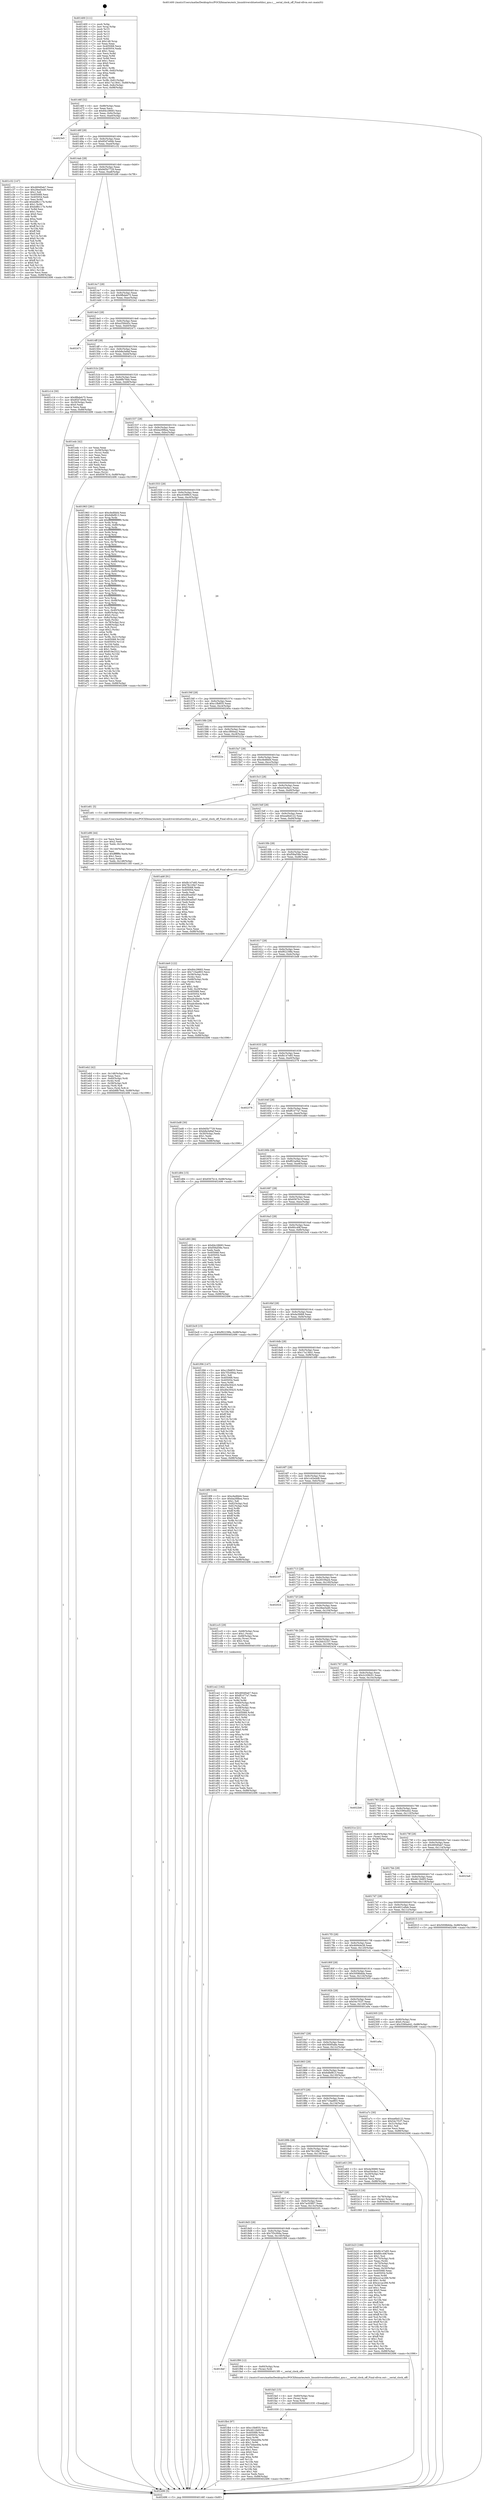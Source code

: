 digraph "0x401400" {
  label = "0x401400 (/mnt/c/Users/mathe/Desktop/tcc/POCII/binaries/extr_linuxdriversbluetoothhci_qca.c___serial_clock_off_Final-ollvm.out::main(0))"
  labelloc = "t"
  node[shape=record]

  Entry [label="",width=0.3,height=0.3,shape=circle,fillcolor=black,style=filled]
  "0x40146f" [label="{
     0x40146f [32]\l
     | [instrs]\l
     &nbsp;&nbsp;0x40146f \<+6\>: mov -0x88(%rbp),%eax\l
     &nbsp;&nbsp;0x401475 \<+2\>: mov %eax,%ecx\l
     &nbsp;&nbsp;0x401477 \<+6\>: sub $0x84c28683,%ecx\l
     &nbsp;&nbsp;0x40147d \<+6\>: mov %eax,-0x9c(%rbp)\l
     &nbsp;&nbsp;0x401483 \<+6\>: mov %ecx,-0xa0(%rbp)\l
     &nbsp;&nbsp;0x401489 \<+6\>: je 00000000004023e5 \<main+0xfe5\>\l
  }"]
  "0x4023e5" [label="{
     0x4023e5\l
  }", style=dashed]
  "0x40148f" [label="{
     0x40148f [28]\l
     | [instrs]\l
     &nbsp;&nbsp;0x40148f \<+5\>: jmp 0000000000401494 \<main+0x94\>\l
     &nbsp;&nbsp;0x401494 \<+6\>: mov -0x9c(%rbp),%eax\l
     &nbsp;&nbsp;0x40149a \<+5\>: sub $0x85d7e94b,%eax\l
     &nbsp;&nbsp;0x40149f \<+6\>: mov %eax,-0xa4(%rbp)\l
     &nbsp;&nbsp;0x4014a5 \<+6\>: je 0000000000401c32 \<main+0x832\>\l
  }"]
  Exit [label="",width=0.3,height=0.3,shape=circle,fillcolor=black,style=filled,peripheries=2]
  "0x401c32" [label="{
     0x401c32 [147]\l
     | [instrs]\l
     &nbsp;&nbsp;0x401c32 \<+5\>: mov $0x460d0ab7,%eax\l
     &nbsp;&nbsp;0x401c37 \<+5\>: mov $0x28ee5ed0,%ecx\l
     &nbsp;&nbsp;0x401c3c \<+2\>: mov $0x1,%dl\l
     &nbsp;&nbsp;0x401c3e \<+7\>: mov 0x405068,%esi\l
     &nbsp;&nbsp;0x401c45 \<+7\>: mov 0x405054,%edi\l
     &nbsp;&nbsp;0x401c4c \<+3\>: mov %esi,%r8d\l
     &nbsp;&nbsp;0x401c4f \<+7\>: add $0xbdfb117b,%r8d\l
     &nbsp;&nbsp;0x401c56 \<+4\>: sub $0x1,%r8d\l
     &nbsp;&nbsp;0x401c5a \<+7\>: sub $0xbdfb117b,%r8d\l
     &nbsp;&nbsp;0x401c61 \<+4\>: imul %r8d,%esi\l
     &nbsp;&nbsp;0x401c65 \<+3\>: and $0x1,%esi\l
     &nbsp;&nbsp;0x401c68 \<+3\>: cmp $0x0,%esi\l
     &nbsp;&nbsp;0x401c6b \<+4\>: sete %r9b\l
     &nbsp;&nbsp;0x401c6f \<+3\>: cmp $0xa,%edi\l
     &nbsp;&nbsp;0x401c72 \<+4\>: setl %r10b\l
     &nbsp;&nbsp;0x401c76 \<+3\>: mov %r9b,%r11b\l
     &nbsp;&nbsp;0x401c79 \<+4\>: xor $0xff,%r11b\l
     &nbsp;&nbsp;0x401c7d \<+3\>: mov %r10b,%bl\l
     &nbsp;&nbsp;0x401c80 \<+3\>: xor $0xff,%bl\l
     &nbsp;&nbsp;0x401c83 \<+3\>: xor $0x0,%dl\l
     &nbsp;&nbsp;0x401c86 \<+3\>: mov %r11b,%r14b\l
     &nbsp;&nbsp;0x401c89 \<+4\>: and $0x0,%r14b\l
     &nbsp;&nbsp;0x401c8d \<+3\>: and %dl,%r9b\l
     &nbsp;&nbsp;0x401c90 \<+3\>: mov %bl,%r15b\l
     &nbsp;&nbsp;0x401c93 \<+4\>: and $0x0,%r15b\l
     &nbsp;&nbsp;0x401c97 \<+3\>: and %dl,%r10b\l
     &nbsp;&nbsp;0x401c9a \<+3\>: or %r9b,%r14b\l
     &nbsp;&nbsp;0x401c9d \<+3\>: or %r10b,%r15b\l
     &nbsp;&nbsp;0x401ca0 \<+3\>: xor %r15b,%r14b\l
     &nbsp;&nbsp;0x401ca3 \<+3\>: or %bl,%r11b\l
     &nbsp;&nbsp;0x401ca6 \<+4\>: xor $0xff,%r11b\l
     &nbsp;&nbsp;0x401caa \<+3\>: or $0x0,%dl\l
     &nbsp;&nbsp;0x401cad \<+3\>: and %dl,%r11b\l
     &nbsp;&nbsp;0x401cb0 \<+3\>: or %r11b,%r14b\l
     &nbsp;&nbsp;0x401cb3 \<+4\>: test $0x1,%r14b\l
     &nbsp;&nbsp;0x401cb7 \<+3\>: cmovne %ecx,%eax\l
     &nbsp;&nbsp;0x401cba \<+6\>: mov %eax,-0x88(%rbp)\l
     &nbsp;&nbsp;0x401cc0 \<+5\>: jmp 0000000000402496 \<main+0x1096\>\l
  }"]
  "0x4014ab" [label="{
     0x4014ab [28]\l
     | [instrs]\l
     &nbsp;&nbsp;0x4014ab \<+5\>: jmp 00000000004014b0 \<main+0xb0\>\l
     &nbsp;&nbsp;0x4014b0 \<+6\>: mov -0x9c(%rbp),%eax\l
     &nbsp;&nbsp;0x4014b6 \<+5\>: sub $0x9d5b7729,%eax\l
     &nbsp;&nbsp;0x4014bb \<+6\>: mov %eax,-0xa8(%rbp)\l
     &nbsp;&nbsp;0x4014c1 \<+6\>: je 0000000000401bf6 \<main+0x7f6\>\l
  }"]
  "0x401fb4" [label="{
     0x401fb4 [97]\l
     | [instrs]\l
     &nbsp;&nbsp;0x401fb4 \<+5\>: mov $0xc1fb8f35,%ecx\l
     &nbsp;&nbsp;0x401fb9 \<+5\>: mov $0x4612b6f3,%edx\l
     &nbsp;&nbsp;0x401fbe \<+7\>: mov 0x405068,%esi\l
     &nbsp;&nbsp;0x401fc5 \<+8\>: mov 0x405054,%r8d\l
     &nbsp;&nbsp;0x401fcd \<+3\>: mov %esi,%r9d\l
     &nbsp;&nbsp;0x401fd0 \<+7\>: add $0x7d4ee49a,%r9d\l
     &nbsp;&nbsp;0x401fd7 \<+4\>: sub $0x1,%r9d\l
     &nbsp;&nbsp;0x401fdb \<+7\>: sub $0x7d4ee49a,%r9d\l
     &nbsp;&nbsp;0x401fe2 \<+4\>: imul %r9d,%esi\l
     &nbsp;&nbsp;0x401fe6 \<+3\>: and $0x1,%esi\l
     &nbsp;&nbsp;0x401fe9 \<+3\>: cmp $0x0,%esi\l
     &nbsp;&nbsp;0x401fec \<+4\>: sete %r10b\l
     &nbsp;&nbsp;0x401ff0 \<+4\>: cmp $0xa,%r8d\l
     &nbsp;&nbsp;0x401ff4 \<+4\>: setl %r11b\l
     &nbsp;&nbsp;0x401ff8 \<+3\>: mov %r10b,%bl\l
     &nbsp;&nbsp;0x401ffb \<+3\>: and %r11b,%bl\l
     &nbsp;&nbsp;0x401ffe \<+3\>: xor %r11b,%r10b\l
     &nbsp;&nbsp;0x402001 \<+3\>: or %r10b,%bl\l
     &nbsp;&nbsp;0x402004 \<+3\>: test $0x1,%bl\l
     &nbsp;&nbsp;0x402007 \<+3\>: cmovne %edx,%ecx\l
     &nbsp;&nbsp;0x40200a \<+6\>: mov %ecx,-0x88(%rbp)\l
     &nbsp;&nbsp;0x402010 \<+5\>: jmp 0000000000402496 \<main+0x1096\>\l
  }"]
  "0x401bf6" [label="{
     0x401bf6\l
  }", style=dashed]
  "0x4014c7" [label="{
     0x4014c7 [28]\l
     | [instrs]\l
     &nbsp;&nbsp;0x4014c7 \<+5\>: jmp 00000000004014cc \<main+0xcc\>\l
     &nbsp;&nbsp;0x4014cc \<+6\>: mov -0x9c(%rbp),%eax\l
     &nbsp;&nbsp;0x4014d2 \<+5\>: sub $0x9fbdeb75,%eax\l
     &nbsp;&nbsp;0x4014d7 \<+6\>: mov %eax,-0xac(%rbp)\l
     &nbsp;&nbsp;0x4014dd \<+6\>: je 00000000004022e2 \<main+0xee2\>\l
  }"]
  "0x401fa5" [label="{
     0x401fa5 [15]\l
     | [instrs]\l
     &nbsp;&nbsp;0x401fa5 \<+4\>: mov -0x60(%rbp),%rax\l
     &nbsp;&nbsp;0x401fa9 \<+3\>: mov (%rax),%rax\l
     &nbsp;&nbsp;0x401fac \<+3\>: mov %rax,%rdi\l
     &nbsp;&nbsp;0x401faf \<+5\>: call 0000000000401030 \<free@plt\>\l
     | [calls]\l
     &nbsp;&nbsp;0x401030 \{1\} (unknown)\l
  }"]
  "0x4022e2" [label="{
     0x4022e2\l
  }", style=dashed]
  "0x4014e3" [label="{
     0x4014e3 [28]\l
     | [instrs]\l
     &nbsp;&nbsp;0x4014e3 \<+5\>: jmp 00000000004014e8 \<main+0xe8\>\l
     &nbsp;&nbsp;0x4014e8 \<+6\>: mov -0x9c(%rbp),%eax\l
     &nbsp;&nbsp;0x4014ee \<+5\>: sub $0xa358445c,%eax\l
     &nbsp;&nbsp;0x4014f3 \<+6\>: mov %eax,-0xb0(%rbp)\l
     &nbsp;&nbsp;0x4014f9 \<+6\>: je 0000000000402471 \<main+0x1071\>\l
  }"]
  "0x4018ef" [label="{
     0x4018ef\l
  }", style=dashed]
  "0x402471" [label="{
     0x402471\l
  }", style=dashed]
  "0x4014ff" [label="{
     0x4014ff [28]\l
     | [instrs]\l
     &nbsp;&nbsp;0x4014ff \<+5\>: jmp 0000000000401504 \<main+0x104\>\l
     &nbsp;&nbsp;0x401504 \<+6\>: mov -0x9c(%rbp),%eax\l
     &nbsp;&nbsp;0x40150a \<+5\>: sub $0xb8a3e8af,%eax\l
     &nbsp;&nbsp;0x40150f \<+6\>: mov %eax,-0xb4(%rbp)\l
     &nbsp;&nbsp;0x401515 \<+6\>: je 0000000000401c14 \<main+0x814\>\l
  }"]
  "0x401f99" [label="{
     0x401f99 [12]\l
     | [instrs]\l
     &nbsp;&nbsp;0x401f99 \<+4\>: mov -0x60(%rbp),%rax\l
     &nbsp;&nbsp;0x401f9d \<+3\>: mov (%rax),%rdi\l
     &nbsp;&nbsp;0x401fa0 \<+5\>: call 00000000004013f0 \<__serial_clock_off\>\l
     | [calls]\l
     &nbsp;&nbsp;0x4013f0 \{1\} (/mnt/c/Users/mathe/Desktop/tcc/POCII/binaries/extr_linuxdriversbluetoothhci_qca.c___serial_clock_off_Final-ollvm.out::__serial_clock_off)\l
  }"]
  "0x401c14" [label="{
     0x401c14 [30]\l
     | [instrs]\l
     &nbsp;&nbsp;0x401c14 \<+5\>: mov $0x9fbdeb75,%eax\l
     &nbsp;&nbsp;0x401c19 \<+5\>: mov $0x85d7e94b,%ecx\l
     &nbsp;&nbsp;0x401c1e \<+3\>: mov -0x30(%rbp),%edx\l
     &nbsp;&nbsp;0x401c21 \<+3\>: cmp $0x0,%edx\l
     &nbsp;&nbsp;0x401c24 \<+3\>: cmove %ecx,%eax\l
     &nbsp;&nbsp;0x401c27 \<+6\>: mov %eax,-0x88(%rbp)\l
     &nbsp;&nbsp;0x401c2d \<+5\>: jmp 0000000000402496 \<main+0x1096\>\l
  }"]
  "0x40151b" [label="{
     0x40151b [28]\l
     | [instrs]\l
     &nbsp;&nbsp;0x40151b \<+5\>: jmp 0000000000401520 \<main+0x120\>\l
     &nbsp;&nbsp;0x401520 \<+6\>: mov -0x9c(%rbp),%eax\l
     &nbsp;&nbsp;0x401526 \<+5\>: sub $0xb8fb76eb,%eax\l
     &nbsp;&nbsp;0x40152b \<+6\>: mov %eax,-0xb8(%rbp)\l
     &nbsp;&nbsp;0x401531 \<+6\>: je 0000000000401edc \<main+0xadc\>\l
  }"]
  "0x4018d3" [label="{
     0x4018d3 [28]\l
     | [instrs]\l
     &nbsp;&nbsp;0x4018d3 \<+5\>: jmp 00000000004018d8 \<main+0x4d8\>\l
     &nbsp;&nbsp;0x4018d8 \<+6\>: mov -0x9c(%rbp),%eax\l
     &nbsp;&nbsp;0x4018de \<+5\>: sub $0x7f3c094a,%eax\l
     &nbsp;&nbsp;0x4018e3 \<+6\>: mov %eax,-0x140(%rbp)\l
     &nbsp;&nbsp;0x4018e9 \<+6\>: je 0000000000401f99 \<main+0xb99\>\l
  }"]
  "0x401edc" [label="{
     0x401edc [42]\l
     | [instrs]\l
     &nbsp;&nbsp;0x401edc \<+2\>: xor %eax,%eax\l
     &nbsp;&nbsp;0x401ede \<+4\>: mov -0x58(%rbp),%rcx\l
     &nbsp;&nbsp;0x401ee2 \<+2\>: mov (%rcx),%edx\l
     &nbsp;&nbsp;0x401ee4 \<+2\>: mov %eax,%esi\l
     &nbsp;&nbsp;0x401ee6 \<+2\>: sub %edx,%esi\l
     &nbsp;&nbsp;0x401ee8 \<+2\>: mov %eax,%edx\l
     &nbsp;&nbsp;0x401eea \<+3\>: sub $0x1,%edx\l
     &nbsp;&nbsp;0x401eed \<+2\>: add %edx,%esi\l
     &nbsp;&nbsp;0x401eef \<+2\>: sub %esi,%eax\l
     &nbsp;&nbsp;0x401ef1 \<+4\>: mov -0x58(%rbp),%rcx\l
     &nbsp;&nbsp;0x401ef5 \<+2\>: mov %eax,(%rcx)\l
     &nbsp;&nbsp;0x401ef7 \<+10\>: movl $0x6567b14,-0x88(%rbp)\l
     &nbsp;&nbsp;0x401f01 \<+5\>: jmp 0000000000402496 \<main+0x1096\>\l
  }"]
  "0x401537" [label="{
     0x401537 [28]\l
     | [instrs]\l
     &nbsp;&nbsp;0x401537 \<+5\>: jmp 000000000040153c \<main+0x13c\>\l
     &nbsp;&nbsp;0x40153c \<+6\>: mov -0x9c(%rbp),%eax\l
     &nbsp;&nbsp;0x401542 \<+5\>: sub $0xba26fbea,%eax\l
     &nbsp;&nbsp;0x401547 \<+6\>: mov %eax,-0xbc(%rbp)\l
     &nbsp;&nbsp;0x40154d \<+6\>: je 0000000000401963 \<main+0x563\>\l
  }"]
  "0x4022f1" [label="{
     0x4022f1\l
  }", style=dashed]
  "0x401963" [label="{
     0x401963 [281]\l
     | [instrs]\l
     &nbsp;&nbsp;0x401963 \<+5\>: mov $0xcfedfdd4,%eax\l
     &nbsp;&nbsp;0x401968 \<+5\>: mov $0x6dfef813,%ecx\l
     &nbsp;&nbsp;0x40196d \<+3\>: mov %rsp,%rdx\l
     &nbsp;&nbsp;0x401970 \<+4\>: add $0xfffffffffffffff0,%rdx\l
     &nbsp;&nbsp;0x401974 \<+3\>: mov %rdx,%rsp\l
     &nbsp;&nbsp;0x401977 \<+4\>: mov %rdx,-0x80(%rbp)\l
     &nbsp;&nbsp;0x40197b \<+3\>: mov %rsp,%rdx\l
     &nbsp;&nbsp;0x40197e \<+4\>: add $0xfffffffffffffff0,%rdx\l
     &nbsp;&nbsp;0x401982 \<+3\>: mov %rdx,%rsp\l
     &nbsp;&nbsp;0x401985 \<+3\>: mov %rsp,%rsi\l
     &nbsp;&nbsp;0x401988 \<+4\>: add $0xfffffffffffffff0,%rsi\l
     &nbsp;&nbsp;0x40198c \<+3\>: mov %rsi,%rsp\l
     &nbsp;&nbsp;0x40198f \<+4\>: mov %rsi,-0x78(%rbp)\l
     &nbsp;&nbsp;0x401993 \<+3\>: mov %rsp,%rsi\l
     &nbsp;&nbsp;0x401996 \<+4\>: add $0xfffffffffffffff0,%rsi\l
     &nbsp;&nbsp;0x40199a \<+3\>: mov %rsi,%rsp\l
     &nbsp;&nbsp;0x40199d \<+4\>: mov %rsi,-0x70(%rbp)\l
     &nbsp;&nbsp;0x4019a1 \<+3\>: mov %rsp,%rsi\l
     &nbsp;&nbsp;0x4019a4 \<+4\>: add $0xfffffffffffffff0,%rsi\l
     &nbsp;&nbsp;0x4019a8 \<+3\>: mov %rsi,%rsp\l
     &nbsp;&nbsp;0x4019ab \<+4\>: mov %rsi,-0x68(%rbp)\l
     &nbsp;&nbsp;0x4019af \<+3\>: mov %rsp,%rsi\l
     &nbsp;&nbsp;0x4019b2 \<+4\>: add $0xfffffffffffffff0,%rsi\l
     &nbsp;&nbsp;0x4019b6 \<+3\>: mov %rsi,%rsp\l
     &nbsp;&nbsp;0x4019b9 \<+4\>: mov %rsi,-0x60(%rbp)\l
     &nbsp;&nbsp;0x4019bd \<+3\>: mov %rsp,%rsi\l
     &nbsp;&nbsp;0x4019c0 \<+4\>: add $0xfffffffffffffff0,%rsi\l
     &nbsp;&nbsp;0x4019c4 \<+3\>: mov %rsi,%rsp\l
     &nbsp;&nbsp;0x4019c7 \<+4\>: mov %rsi,-0x58(%rbp)\l
     &nbsp;&nbsp;0x4019cb \<+3\>: mov %rsp,%rsi\l
     &nbsp;&nbsp;0x4019ce \<+4\>: add $0xfffffffffffffff0,%rsi\l
     &nbsp;&nbsp;0x4019d2 \<+3\>: mov %rsi,%rsp\l
     &nbsp;&nbsp;0x4019d5 \<+4\>: mov %rsi,-0x50(%rbp)\l
     &nbsp;&nbsp;0x4019d9 \<+3\>: mov %rsp,%rsi\l
     &nbsp;&nbsp;0x4019dc \<+4\>: add $0xfffffffffffffff0,%rsi\l
     &nbsp;&nbsp;0x4019e0 \<+3\>: mov %rsi,%rsp\l
     &nbsp;&nbsp;0x4019e3 \<+4\>: mov %rsi,-0x48(%rbp)\l
     &nbsp;&nbsp;0x4019e7 \<+3\>: mov %rsp,%rsi\l
     &nbsp;&nbsp;0x4019ea \<+4\>: add $0xfffffffffffffff0,%rsi\l
     &nbsp;&nbsp;0x4019ee \<+3\>: mov %rsi,%rsp\l
     &nbsp;&nbsp;0x4019f1 \<+4\>: mov %rsi,-0x40(%rbp)\l
     &nbsp;&nbsp;0x4019f5 \<+4\>: mov -0x80(%rbp),%rsi\l
     &nbsp;&nbsp;0x4019f9 \<+6\>: movl $0x0,(%rsi)\l
     &nbsp;&nbsp;0x4019ff \<+6\>: mov -0x8c(%rbp),%edi\l
     &nbsp;&nbsp;0x401a05 \<+2\>: mov %edi,(%rdx)\l
     &nbsp;&nbsp;0x401a07 \<+4\>: mov -0x78(%rbp),%rsi\l
     &nbsp;&nbsp;0x401a0b \<+7\>: mov -0x98(%rbp),%r8\l
     &nbsp;&nbsp;0x401a12 \<+3\>: mov %r8,(%rsi)\l
     &nbsp;&nbsp;0x401a15 \<+3\>: cmpl $0x2,(%rdx)\l
     &nbsp;&nbsp;0x401a18 \<+4\>: setne %r9b\l
     &nbsp;&nbsp;0x401a1c \<+4\>: and $0x1,%r9b\l
     &nbsp;&nbsp;0x401a20 \<+4\>: mov %r9b,-0x31(%rbp)\l
     &nbsp;&nbsp;0x401a24 \<+8\>: mov 0x405068,%r10d\l
     &nbsp;&nbsp;0x401a2c \<+8\>: mov 0x405054,%r11d\l
     &nbsp;&nbsp;0x401a34 \<+3\>: mov %r10d,%ebx\l
     &nbsp;&nbsp;0x401a37 \<+6\>: sub $0x819e2522,%ebx\l
     &nbsp;&nbsp;0x401a3d \<+3\>: sub $0x1,%ebx\l
     &nbsp;&nbsp;0x401a40 \<+6\>: add $0x819e2522,%ebx\l
     &nbsp;&nbsp;0x401a46 \<+4\>: imul %ebx,%r10d\l
     &nbsp;&nbsp;0x401a4a \<+4\>: and $0x1,%r10d\l
     &nbsp;&nbsp;0x401a4e \<+4\>: cmp $0x0,%r10d\l
     &nbsp;&nbsp;0x401a52 \<+4\>: sete %r9b\l
     &nbsp;&nbsp;0x401a56 \<+4\>: cmp $0xa,%r11d\l
     &nbsp;&nbsp;0x401a5a \<+4\>: setl %r14b\l
     &nbsp;&nbsp;0x401a5e \<+3\>: mov %r9b,%r15b\l
     &nbsp;&nbsp;0x401a61 \<+3\>: and %r14b,%r15b\l
     &nbsp;&nbsp;0x401a64 \<+3\>: xor %r14b,%r9b\l
     &nbsp;&nbsp;0x401a67 \<+3\>: or %r9b,%r15b\l
     &nbsp;&nbsp;0x401a6a \<+4\>: test $0x1,%r15b\l
     &nbsp;&nbsp;0x401a6e \<+3\>: cmovne %ecx,%eax\l
     &nbsp;&nbsp;0x401a71 \<+6\>: mov %eax,-0x88(%rbp)\l
     &nbsp;&nbsp;0x401a77 \<+5\>: jmp 0000000000402496 \<main+0x1096\>\l
  }"]
  "0x401553" [label="{
     0x401553 [28]\l
     | [instrs]\l
     &nbsp;&nbsp;0x401553 \<+5\>: jmp 0000000000401558 \<main+0x158\>\l
     &nbsp;&nbsp;0x401558 \<+6\>: mov -0x9c(%rbp),%eax\l
     &nbsp;&nbsp;0x40155e \<+5\>: sub $0xc039f8c5,%eax\l
     &nbsp;&nbsp;0x401563 \<+6\>: mov %eax,-0xc0(%rbp)\l
     &nbsp;&nbsp;0x401569 \<+6\>: je 000000000040207f \<main+0xc7f\>\l
  }"]
  "0x401eb2" [label="{
     0x401eb2 [42]\l
     | [instrs]\l
     &nbsp;&nbsp;0x401eb2 \<+6\>: mov -0x148(%rbp),%ecx\l
     &nbsp;&nbsp;0x401eb8 \<+3\>: imul %eax,%ecx\l
     &nbsp;&nbsp;0x401ebb \<+4\>: mov -0x60(%rbp),%rdi\l
     &nbsp;&nbsp;0x401ebf \<+3\>: mov (%rdi),%rdi\l
     &nbsp;&nbsp;0x401ec2 \<+4\>: mov -0x58(%rbp),%r8\l
     &nbsp;&nbsp;0x401ec6 \<+3\>: movslq (%r8),%r8\l
     &nbsp;&nbsp;0x401ec9 \<+4\>: mov %ecx,(%rdi,%r8,4)\l
     &nbsp;&nbsp;0x401ecd \<+10\>: movl $0xb8fb76eb,-0x88(%rbp)\l
     &nbsp;&nbsp;0x401ed7 \<+5\>: jmp 0000000000402496 \<main+0x1096\>\l
  }"]
  "0x40207f" [label="{
     0x40207f\l
  }", style=dashed]
  "0x40156f" [label="{
     0x40156f [28]\l
     | [instrs]\l
     &nbsp;&nbsp;0x40156f \<+5\>: jmp 0000000000401574 \<main+0x174\>\l
     &nbsp;&nbsp;0x401574 \<+6\>: mov -0x9c(%rbp),%eax\l
     &nbsp;&nbsp;0x40157a \<+5\>: sub $0xc1fb8f35,%eax\l
     &nbsp;&nbsp;0x40157f \<+6\>: mov %eax,-0xc4(%rbp)\l
     &nbsp;&nbsp;0x401585 \<+6\>: je 000000000040240a \<main+0x100a\>\l
  }"]
  "0x401e86" [label="{
     0x401e86 [44]\l
     | [instrs]\l
     &nbsp;&nbsp;0x401e86 \<+2\>: xor %ecx,%ecx\l
     &nbsp;&nbsp;0x401e88 \<+5\>: mov $0x2,%edx\l
     &nbsp;&nbsp;0x401e8d \<+6\>: mov %edx,-0x144(%rbp)\l
     &nbsp;&nbsp;0x401e93 \<+1\>: cltd\l
     &nbsp;&nbsp;0x401e94 \<+6\>: mov -0x144(%rbp),%esi\l
     &nbsp;&nbsp;0x401e9a \<+2\>: idiv %esi\l
     &nbsp;&nbsp;0x401e9c \<+6\>: imul $0xfffffffe,%edx,%edx\l
     &nbsp;&nbsp;0x401ea2 \<+3\>: sub $0x1,%ecx\l
     &nbsp;&nbsp;0x401ea5 \<+2\>: sub %ecx,%edx\l
     &nbsp;&nbsp;0x401ea7 \<+6\>: mov %edx,-0x148(%rbp)\l
     &nbsp;&nbsp;0x401ead \<+5\>: call 0000000000401160 \<next_i\>\l
     | [calls]\l
     &nbsp;&nbsp;0x401160 \{1\} (/mnt/c/Users/mathe/Desktop/tcc/POCII/binaries/extr_linuxdriversbluetoothhci_qca.c___serial_clock_off_Final-ollvm.out::next_i)\l
  }"]
  "0x40240a" [label="{
     0x40240a\l
  }", style=dashed]
  "0x40158b" [label="{
     0x40158b [28]\l
     | [instrs]\l
     &nbsp;&nbsp;0x40158b \<+5\>: jmp 0000000000401590 \<main+0x190\>\l
     &nbsp;&nbsp;0x401590 \<+6\>: mov -0x9c(%rbp),%eax\l
     &nbsp;&nbsp;0x401596 \<+5\>: sub $0xc3f00ea2,%eax\l
     &nbsp;&nbsp;0x40159b \<+6\>: mov %eax,-0xc8(%rbp)\l
     &nbsp;&nbsp;0x4015a1 \<+6\>: je 000000000040222a \<main+0xe2a\>\l
  }"]
  "0x401ce2" [label="{
     0x401ce2 [162]\l
     | [instrs]\l
     &nbsp;&nbsp;0x401ce2 \<+5\>: mov $0x460d0ab7,%ecx\l
     &nbsp;&nbsp;0x401ce7 \<+5\>: mov $0xff1477a7,%edx\l
     &nbsp;&nbsp;0x401cec \<+3\>: mov $0x1,%sil\l
     &nbsp;&nbsp;0x401cef \<+3\>: xor %r8d,%r8d\l
     &nbsp;&nbsp;0x401cf2 \<+4\>: mov -0x60(%rbp),%rdi\l
     &nbsp;&nbsp;0x401cf6 \<+3\>: mov %rax,(%rdi)\l
     &nbsp;&nbsp;0x401cf9 \<+4\>: mov -0x58(%rbp),%rax\l
     &nbsp;&nbsp;0x401cfd \<+6\>: movl $0x0,(%rax)\l
     &nbsp;&nbsp;0x401d03 \<+8\>: mov 0x405068,%r9d\l
     &nbsp;&nbsp;0x401d0b \<+8\>: mov 0x405054,%r10d\l
     &nbsp;&nbsp;0x401d13 \<+4\>: sub $0x1,%r8d\l
     &nbsp;&nbsp;0x401d17 \<+3\>: mov %r9d,%r11d\l
     &nbsp;&nbsp;0x401d1a \<+3\>: add %r8d,%r11d\l
     &nbsp;&nbsp;0x401d1d \<+4\>: imul %r11d,%r9d\l
     &nbsp;&nbsp;0x401d21 \<+4\>: and $0x1,%r9d\l
     &nbsp;&nbsp;0x401d25 \<+4\>: cmp $0x0,%r9d\l
     &nbsp;&nbsp;0x401d29 \<+3\>: sete %bl\l
     &nbsp;&nbsp;0x401d2c \<+4\>: cmp $0xa,%r10d\l
     &nbsp;&nbsp;0x401d30 \<+4\>: setl %r14b\l
     &nbsp;&nbsp;0x401d34 \<+3\>: mov %bl,%r15b\l
     &nbsp;&nbsp;0x401d37 \<+4\>: xor $0xff,%r15b\l
     &nbsp;&nbsp;0x401d3b \<+3\>: mov %r14b,%r12b\l
     &nbsp;&nbsp;0x401d3e \<+4\>: xor $0xff,%r12b\l
     &nbsp;&nbsp;0x401d42 \<+4\>: xor $0x0,%sil\l
     &nbsp;&nbsp;0x401d46 \<+3\>: mov %r15b,%r13b\l
     &nbsp;&nbsp;0x401d49 \<+4\>: and $0x0,%r13b\l
     &nbsp;&nbsp;0x401d4d \<+3\>: and %sil,%bl\l
     &nbsp;&nbsp;0x401d50 \<+3\>: mov %r12b,%al\l
     &nbsp;&nbsp;0x401d53 \<+2\>: and $0x0,%al\l
     &nbsp;&nbsp;0x401d55 \<+3\>: and %sil,%r14b\l
     &nbsp;&nbsp;0x401d58 \<+3\>: or %bl,%r13b\l
     &nbsp;&nbsp;0x401d5b \<+3\>: or %r14b,%al\l
     &nbsp;&nbsp;0x401d5e \<+3\>: xor %al,%r13b\l
     &nbsp;&nbsp;0x401d61 \<+3\>: or %r12b,%r15b\l
     &nbsp;&nbsp;0x401d64 \<+4\>: xor $0xff,%r15b\l
     &nbsp;&nbsp;0x401d68 \<+4\>: or $0x0,%sil\l
     &nbsp;&nbsp;0x401d6c \<+3\>: and %sil,%r15b\l
     &nbsp;&nbsp;0x401d6f \<+3\>: or %r15b,%r13b\l
     &nbsp;&nbsp;0x401d72 \<+4\>: test $0x1,%r13b\l
     &nbsp;&nbsp;0x401d76 \<+3\>: cmovne %edx,%ecx\l
     &nbsp;&nbsp;0x401d79 \<+6\>: mov %ecx,-0x88(%rbp)\l
     &nbsp;&nbsp;0x401d7f \<+5\>: jmp 0000000000402496 \<main+0x1096\>\l
  }"]
  "0x40222a" [label="{
     0x40222a\l
  }", style=dashed]
  "0x4015a7" [label="{
     0x4015a7 [28]\l
     | [instrs]\l
     &nbsp;&nbsp;0x4015a7 \<+5\>: jmp 00000000004015ac \<main+0x1ac\>\l
     &nbsp;&nbsp;0x4015ac \<+6\>: mov -0x9c(%rbp),%eax\l
     &nbsp;&nbsp;0x4015b2 \<+5\>: sub $0xcfedfdd4,%eax\l
     &nbsp;&nbsp;0x4015b7 \<+6\>: mov %eax,-0xcc(%rbp)\l
     &nbsp;&nbsp;0x4015bd \<+6\>: je 0000000000402333 \<main+0xf33\>\l
  }"]
  "0x401b23" [label="{
     0x401b23 [166]\l
     | [instrs]\l
     &nbsp;&nbsp;0x401b23 \<+5\>: mov $0xfb147e85,%ecx\l
     &nbsp;&nbsp;0x401b28 \<+5\>: mov $0x6fcc49f,%edx\l
     &nbsp;&nbsp;0x401b2d \<+3\>: mov $0x1,%sil\l
     &nbsp;&nbsp;0x401b30 \<+4\>: mov -0x70(%rbp),%rdi\l
     &nbsp;&nbsp;0x401b34 \<+2\>: mov %eax,(%rdi)\l
     &nbsp;&nbsp;0x401b36 \<+4\>: mov -0x70(%rbp),%rdi\l
     &nbsp;&nbsp;0x401b3a \<+2\>: mov (%rdi),%eax\l
     &nbsp;&nbsp;0x401b3c \<+3\>: mov %eax,-0x30(%rbp)\l
     &nbsp;&nbsp;0x401b3f \<+7\>: mov 0x405068,%eax\l
     &nbsp;&nbsp;0x401b46 \<+8\>: mov 0x405054,%r8d\l
     &nbsp;&nbsp;0x401b4e \<+3\>: mov %eax,%r9d\l
     &nbsp;&nbsp;0x401b51 \<+7\>: add $0xce1ac266,%r9d\l
     &nbsp;&nbsp;0x401b58 \<+4\>: sub $0x1,%r9d\l
     &nbsp;&nbsp;0x401b5c \<+7\>: sub $0xce1ac266,%r9d\l
     &nbsp;&nbsp;0x401b63 \<+4\>: imul %r9d,%eax\l
     &nbsp;&nbsp;0x401b67 \<+3\>: and $0x1,%eax\l
     &nbsp;&nbsp;0x401b6a \<+3\>: cmp $0x0,%eax\l
     &nbsp;&nbsp;0x401b6d \<+4\>: sete %r10b\l
     &nbsp;&nbsp;0x401b71 \<+4\>: cmp $0xa,%r8d\l
     &nbsp;&nbsp;0x401b75 \<+4\>: setl %r11b\l
     &nbsp;&nbsp;0x401b79 \<+3\>: mov %r10b,%bl\l
     &nbsp;&nbsp;0x401b7c \<+3\>: xor $0xff,%bl\l
     &nbsp;&nbsp;0x401b7f \<+3\>: mov %r11b,%r14b\l
     &nbsp;&nbsp;0x401b82 \<+4\>: xor $0xff,%r14b\l
     &nbsp;&nbsp;0x401b86 \<+4\>: xor $0x1,%sil\l
     &nbsp;&nbsp;0x401b8a \<+3\>: mov %bl,%r15b\l
     &nbsp;&nbsp;0x401b8d \<+4\>: and $0xff,%r15b\l
     &nbsp;&nbsp;0x401b91 \<+3\>: and %sil,%r10b\l
     &nbsp;&nbsp;0x401b94 \<+3\>: mov %r14b,%r12b\l
     &nbsp;&nbsp;0x401b97 \<+4\>: and $0xff,%r12b\l
     &nbsp;&nbsp;0x401b9b \<+3\>: and %sil,%r11b\l
     &nbsp;&nbsp;0x401b9e \<+3\>: or %r10b,%r15b\l
     &nbsp;&nbsp;0x401ba1 \<+3\>: or %r11b,%r12b\l
     &nbsp;&nbsp;0x401ba4 \<+3\>: xor %r12b,%r15b\l
     &nbsp;&nbsp;0x401ba7 \<+3\>: or %r14b,%bl\l
     &nbsp;&nbsp;0x401baa \<+3\>: xor $0xff,%bl\l
     &nbsp;&nbsp;0x401bad \<+4\>: or $0x1,%sil\l
     &nbsp;&nbsp;0x401bb1 \<+3\>: and %sil,%bl\l
     &nbsp;&nbsp;0x401bb4 \<+3\>: or %bl,%r15b\l
     &nbsp;&nbsp;0x401bb7 \<+4\>: test $0x1,%r15b\l
     &nbsp;&nbsp;0x401bbb \<+3\>: cmovne %edx,%ecx\l
     &nbsp;&nbsp;0x401bbe \<+6\>: mov %ecx,-0x88(%rbp)\l
     &nbsp;&nbsp;0x401bc4 \<+5\>: jmp 0000000000402496 \<main+0x1096\>\l
  }"]
  "0x402333" [label="{
     0x402333\l
  }", style=dashed]
  "0x4015c3" [label="{
     0x4015c3 [28]\l
     | [instrs]\l
     &nbsp;&nbsp;0x4015c3 \<+5\>: jmp 00000000004015c8 \<main+0x1c8\>\l
     &nbsp;&nbsp;0x4015c8 \<+6\>: mov -0x9c(%rbp),%eax\l
     &nbsp;&nbsp;0x4015ce \<+5\>: sub $0xe54cfac1,%eax\l
     &nbsp;&nbsp;0x4015d3 \<+6\>: mov %eax,-0xd0(%rbp)\l
     &nbsp;&nbsp;0x4015d9 \<+6\>: je 0000000000401e81 \<main+0xa81\>\l
  }"]
  "0x4018b7" [label="{
     0x4018b7 [28]\l
     | [instrs]\l
     &nbsp;&nbsp;0x4018b7 \<+5\>: jmp 00000000004018bc \<main+0x4bc\>\l
     &nbsp;&nbsp;0x4018bc \<+6\>: mov -0x9c(%rbp),%eax\l
     &nbsp;&nbsp;0x4018c2 \<+5\>: sub $0x7ac93807,%eax\l
     &nbsp;&nbsp;0x4018c7 \<+6\>: mov %eax,-0x13c(%rbp)\l
     &nbsp;&nbsp;0x4018cd \<+6\>: je 00000000004022f1 \<main+0xef1\>\l
  }"]
  "0x401e81" [label="{
     0x401e81 [5]\l
     | [instrs]\l
     &nbsp;&nbsp;0x401e81 \<+5\>: call 0000000000401160 \<next_i\>\l
     | [calls]\l
     &nbsp;&nbsp;0x401160 \{1\} (/mnt/c/Users/mathe/Desktop/tcc/POCII/binaries/extr_linuxdriversbluetoothhci_qca.c___serial_clock_off_Final-ollvm.out::next_i)\l
  }"]
  "0x4015df" [label="{
     0x4015df [28]\l
     | [instrs]\l
     &nbsp;&nbsp;0x4015df \<+5\>: jmp 00000000004015e4 \<main+0x1e4\>\l
     &nbsp;&nbsp;0x4015e4 \<+6\>: mov -0x9c(%rbp),%eax\l
     &nbsp;&nbsp;0x4015ea \<+5\>: sub $0xea6bd122,%eax\l
     &nbsp;&nbsp;0x4015ef \<+6\>: mov %eax,-0xd4(%rbp)\l
     &nbsp;&nbsp;0x4015f5 \<+6\>: je 0000000000401ab8 \<main+0x6b8\>\l
  }"]
  "0x401b13" [label="{
     0x401b13 [16]\l
     | [instrs]\l
     &nbsp;&nbsp;0x401b13 \<+4\>: mov -0x78(%rbp),%rax\l
     &nbsp;&nbsp;0x401b17 \<+3\>: mov (%rax),%rax\l
     &nbsp;&nbsp;0x401b1a \<+4\>: mov 0x8(%rax),%rdi\l
     &nbsp;&nbsp;0x401b1e \<+5\>: call 0000000000401060 \<atoi@plt\>\l
     | [calls]\l
     &nbsp;&nbsp;0x401060 \{1\} (unknown)\l
  }"]
  "0x401ab8" [label="{
     0x401ab8 [91]\l
     | [instrs]\l
     &nbsp;&nbsp;0x401ab8 \<+5\>: mov $0xfb147e85,%eax\l
     &nbsp;&nbsp;0x401abd \<+5\>: mov $0x78c10fa7,%ecx\l
     &nbsp;&nbsp;0x401ac2 \<+7\>: mov 0x405068,%edx\l
     &nbsp;&nbsp;0x401ac9 \<+7\>: mov 0x405054,%esi\l
     &nbsp;&nbsp;0x401ad0 \<+2\>: mov %edx,%edi\l
     &nbsp;&nbsp;0x401ad2 \<+6\>: sub $0xd9ced5d7,%edi\l
     &nbsp;&nbsp;0x401ad8 \<+3\>: sub $0x1,%edi\l
     &nbsp;&nbsp;0x401adb \<+6\>: add $0xd9ced5d7,%edi\l
     &nbsp;&nbsp;0x401ae1 \<+3\>: imul %edi,%edx\l
     &nbsp;&nbsp;0x401ae4 \<+3\>: and $0x1,%edx\l
     &nbsp;&nbsp;0x401ae7 \<+3\>: cmp $0x0,%edx\l
     &nbsp;&nbsp;0x401aea \<+4\>: sete %r8b\l
     &nbsp;&nbsp;0x401aee \<+3\>: cmp $0xa,%esi\l
     &nbsp;&nbsp;0x401af1 \<+4\>: setl %r9b\l
     &nbsp;&nbsp;0x401af5 \<+3\>: mov %r8b,%r10b\l
     &nbsp;&nbsp;0x401af8 \<+3\>: and %r9b,%r10b\l
     &nbsp;&nbsp;0x401afb \<+3\>: xor %r9b,%r8b\l
     &nbsp;&nbsp;0x401afe \<+3\>: or %r8b,%r10b\l
     &nbsp;&nbsp;0x401b01 \<+4\>: test $0x1,%r10b\l
     &nbsp;&nbsp;0x401b05 \<+3\>: cmovne %ecx,%eax\l
     &nbsp;&nbsp;0x401b08 \<+6\>: mov %eax,-0x88(%rbp)\l
     &nbsp;&nbsp;0x401b0e \<+5\>: jmp 0000000000402496 \<main+0x1096\>\l
  }"]
  "0x4015fb" [label="{
     0x4015fb [28]\l
     | [instrs]\l
     &nbsp;&nbsp;0x4015fb \<+5\>: jmp 0000000000401600 \<main+0x200\>\l
     &nbsp;&nbsp;0x401600 \<+6\>: mov -0x9c(%rbp),%eax\l
     &nbsp;&nbsp;0x401606 \<+5\>: sub $0xf58af38e,%eax\l
     &nbsp;&nbsp;0x40160b \<+6\>: mov %eax,-0xd8(%rbp)\l
     &nbsp;&nbsp;0x401611 \<+6\>: je 0000000000401de9 \<main+0x9e9\>\l
  }"]
  "0x40189b" [label="{
     0x40189b [28]\l
     | [instrs]\l
     &nbsp;&nbsp;0x40189b \<+5\>: jmp 00000000004018a0 \<main+0x4a0\>\l
     &nbsp;&nbsp;0x4018a0 \<+6\>: mov -0x9c(%rbp),%eax\l
     &nbsp;&nbsp;0x4018a6 \<+5\>: sub $0x78c10fa7,%eax\l
     &nbsp;&nbsp;0x4018ab \<+6\>: mov %eax,-0x138(%rbp)\l
     &nbsp;&nbsp;0x4018b1 \<+6\>: je 0000000000401b13 \<main+0x713\>\l
  }"]
  "0x401de9" [label="{
     0x401de9 [122]\l
     | [instrs]\l
     &nbsp;&nbsp;0x401de9 \<+5\>: mov $0x84c28683,%eax\l
     &nbsp;&nbsp;0x401dee \<+5\>: mov $0x710ae803,%ecx\l
     &nbsp;&nbsp;0x401df3 \<+4\>: mov -0x58(%rbp),%rdx\l
     &nbsp;&nbsp;0x401df7 \<+2\>: mov (%rdx),%esi\l
     &nbsp;&nbsp;0x401df9 \<+4\>: mov -0x68(%rbp),%rdx\l
     &nbsp;&nbsp;0x401dfd \<+2\>: cmp (%rdx),%esi\l
     &nbsp;&nbsp;0x401dff \<+4\>: setl %dil\l
     &nbsp;&nbsp;0x401e03 \<+4\>: and $0x1,%dil\l
     &nbsp;&nbsp;0x401e07 \<+4\>: mov %dil,-0x29(%rbp)\l
     &nbsp;&nbsp;0x401e0b \<+7\>: mov 0x405068,%esi\l
     &nbsp;&nbsp;0x401e12 \<+8\>: mov 0x405054,%r8d\l
     &nbsp;&nbsp;0x401e1a \<+3\>: mov %esi,%r9d\l
     &nbsp;&nbsp;0x401e1d \<+7\>: add $0xadc4be4b,%r9d\l
     &nbsp;&nbsp;0x401e24 \<+4\>: sub $0x1,%r9d\l
     &nbsp;&nbsp;0x401e28 \<+7\>: sub $0xadc4be4b,%r9d\l
     &nbsp;&nbsp;0x401e2f \<+4\>: imul %r9d,%esi\l
     &nbsp;&nbsp;0x401e33 \<+3\>: and $0x1,%esi\l
     &nbsp;&nbsp;0x401e36 \<+3\>: cmp $0x0,%esi\l
     &nbsp;&nbsp;0x401e39 \<+4\>: sete %dil\l
     &nbsp;&nbsp;0x401e3d \<+4\>: cmp $0xa,%r8d\l
     &nbsp;&nbsp;0x401e41 \<+4\>: setl %r10b\l
     &nbsp;&nbsp;0x401e45 \<+3\>: mov %dil,%r11b\l
     &nbsp;&nbsp;0x401e48 \<+3\>: and %r10b,%r11b\l
     &nbsp;&nbsp;0x401e4b \<+3\>: xor %r10b,%dil\l
     &nbsp;&nbsp;0x401e4e \<+3\>: or %dil,%r11b\l
     &nbsp;&nbsp;0x401e51 \<+4\>: test $0x1,%r11b\l
     &nbsp;&nbsp;0x401e55 \<+3\>: cmovne %ecx,%eax\l
     &nbsp;&nbsp;0x401e58 \<+6\>: mov %eax,-0x88(%rbp)\l
     &nbsp;&nbsp;0x401e5e \<+5\>: jmp 0000000000402496 \<main+0x1096\>\l
  }"]
  "0x401617" [label="{
     0x401617 [28]\l
     | [instrs]\l
     &nbsp;&nbsp;0x401617 \<+5\>: jmp 000000000040161c \<main+0x21c\>\l
     &nbsp;&nbsp;0x40161c \<+6\>: mov -0x9c(%rbp),%eax\l
     &nbsp;&nbsp;0x401622 \<+5\>: sub $0xf92239fa,%eax\l
     &nbsp;&nbsp;0x401627 \<+6\>: mov %eax,-0xdc(%rbp)\l
     &nbsp;&nbsp;0x40162d \<+6\>: je 0000000000401bd8 \<main+0x7d8\>\l
  }"]
  "0x401e63" [label="{
     0x401e63 [30]\l
     | [instrs]\l
     &nbsp;&nbsp;0x401e63 \<+5\>: mov $0xda3fd68,%eax\l
     &nbsp;&nbsp;0x401e68 \<+5\>: mov $0xe54cfac1,%ecx\l
     &nbsp;&nbsp;0x401e6d \<+3\>: mov -0x29(%rbp),%dl\l
     &nbsp;&nbsp;0x401e70 \<+3\>: test $0x1,%dl\l
     &nbsp;&nbsp;0x401e73 \<+3\>: cmovne %ecx,%eax\l
     &nbsp;&nbsp;0x401e76 \<+6\>: mov %eax,-0x88(%rbp)\l
     &nbsp;&nbsp;0x401e7c \<+5\>: jmp 0000000000402496 \<main+0x1096\>\l
  }"]
  "0x401bd8" [label="{
     0x401bd8 [30]\l
     | [instrs]\l
     &nbsp;&nbsp;0x401bd8 \<+5\>: mov $0x9d5b7729,%eax\l
     &nbsp;&nbsp;0x401bdd \<+5\>: mov $0xb8a3e8af,%ecx\l
     &nbsp;&nbsp;0x401be2 \<+3\>: mov -0x30(%rbp),%edx\l
     &nbsp;&nbsp;0x401be5 \<+3\>: cmp $0x1,%edx\l
     &nbsp;&nbsp;0x401be8 \<+3\>: cmovl %ecx,%eax\l
     &nbsp;&nbsp;0x401beb \<+6\>: mov %eax,-0x88(%rbp)\l
     &nbsp;&nbsp;0x401bf1 \<+5\>: jmp 0000000000402496 \<main+0x1096\>\l
  }"]
  "0x401633" [label="{
     0x401633 [28]\l
     | [instrs]\l
     &nbsp;&nbsp;0x401633 \<+5\>: jmp 0000000000401638 \<main+0x238\>\l
     &nbsp;&nbsp;0x401638 \<+6\>: mov -0x9c(%rbp),%eax\l
     &nbsp;&nbsp;0x40163e \<+5\>: sub $0xfb147e85,%eax\l
     &nbsp;&nbsp;0x401643 \<+6\>: mov %eax,-0xe0(%rbp)\l
     &nbsp;&nbsp;0x401649 \<+6\>: je 0000000000402378 \<main+0xf78\>\l
  }"]
  "0x40187f" [label="{
     0x40187f [28]\l
     | [instrs]\l
     &nbsp;&nbsp;0x40187f \<+5\>: jmp 0000000000401884 \<main+0x484\>\l
     &nbsp;&nbsp;0x401884 \<+6\>: mov -0x9c(%rbp),%eax\l
     &nbsp;&nbsp;0x40188a \<+5\>: sub $0x710ae803,%eax\l
     &nbsp;&nbsp;0x40188f \<+6\>: mov %eax,-0x134(%rbp)\l
     &nbsp;&nbsp;0x401895 \<+6\>: je 0000000000401e63 \<main+0xa63\>\l
  }"]
  "0x402378" [label="{
     0x402378\l
  }", style=dashed]
  "0x40164f" [label="{
     0x40164f [28]\l
     | [instrs]\l
     &nbsp;&nbsp;0x40164f \<+5\>: jmp 0000000000401654 \<main+0x254\>\l
     &nbsp;&nbsp;0x401654 \<+6\>: mov -0x9c(%rbp),%eax\l
     &nbsp;&nbsp;0x40165a \<+5\>: sub $0xff1477a7,%eax\l
     &nbsp;&nbsp;0x40165f \<+6\>: mov %eax,-0xe4(%rbp)\l
     &nbsp;&nbsp;0x401665 \<+6\>: je 0000000000401d84 \<main+0x984\>\l
  }"]
  "0x401a7c" [label="{
     0x401a7c [30]\l
     | [instrs]\l
     &nbsp;&nbsp;0x401a7c \<+5\>: mov $0xea6bd122,%eax\l
     &nbsp;&nbsp;0x401a81 \<+5\>: mov $0x54c7f1f7,%ecx\l
     &nbsp;&nbsp;0x401a86 \<+3\>: mov -0x31(%rbp),%dl\l
     &nbsp;&nbsp;0x401a89 \<+3\>: test $0x1,%dl\l
     &nbsp;&nbsp;0x401a8c \<+3\>: cmovne %ecx,%eax\l
     &nbsp;&nbsp;0x401a8f \<+6\>: mov %eax,-0x88(%rbp)\l
     &nbsp;&nbsp;0x401a95 \<+5\>: jmp 0000000000402496 \<main+0x1096\>\l
  }"]
  "0x401d84" [label="{
     0x401d84 [15]\l
     | [instrs]\l
     &nbsp;&nbsp;0x401d84 \<+10\>: movl $0x6567b14,-0x88(%rbp)\l
     &nbsp;&nbsp;0x401d8e \<+5\>: jmp 0000000000402496 \<main+0x1096\>\l
  }"]
  "0x40166b" [label="{
     0x40166b [28]\l
     | [instrs]\l
     &nbsp;&nbsp;0x40166b \<+5\>: jmp 0000000000401670 \<main+0x270\>\l
     &nbsp;&nbsp;0x401670 \<+6\>: mov -0x9c(%rbp),%eax\l
     &nbsp;&nbsp;0x401676 \<+5\>: sub $0xff22a0bd,%eax\l
     &nbsp;&nbsp;0x40167b \<+6\>: mov %eax,-0xe8(%rbp)\l
     &nbsp;&nbsp;0x401681 \<+6\>: je 000000000040210e \<main+0xd0e\>\l
  }"]
  "0x401863" [label="{
     0x401863 [28]\l
     | [instrs]\l
     &nbsp;&nbsp;0x401863 \<+5\>: jmp 0000000000401868 \<main+0x468\>\l
     &nbsp;&nbsp;0x401868 \<+6\>: mov -0x9c(%rbp),%eax\l
     &nbsp;&nbsp;0x40186e \<+5\>: sub $0x6dfef813,%eax\l
     &nbsp;&nbsp;0x401873 \<+6\>: mov %eax,-0x130(%rbp)\l
     &nbsp;&nbsp;0x401879 \<+6\>: je 0000000000401a7c \<main+0x67c\>\l
  }"]
  "0x40210e" [label="{
     0x40210e\l
  }", style=dashed]
  "0x401687" [label="{
     0x401687 [28]\l
     | [instrs]\l
     &nbsp;&nbsp;0x401687 \<+5\>: jmp 000000000040168c \<main+0x28c\>\l
     &nbsp;&nbsp;0x40168c \<+6\>: mov -0x9c(%rbp),%eax\l
     &nbsp;&nbsp;0x401692 \<+5\>: sub $0x6567b14,%eax\l
     &nbsp;&nbsp;0x401697 \<+6\>: mov %eax,-0xec(%rbp)\l
     &nbsp;&nbsp;0x40169d \<+6\>: je 0000000000401d93 \<main+0x993\>\l
  }"]
  "0x40211d" [label="{
     0x40211d\l
  }", style=dashed]
  "0x401d93" [label="{
     0x401d93 [86]\l
     | [instrs]\l
     &nbsp;&nbsp;0x401d93 \<+5\>: mov $0x84c28683,%eax\l
     &nbsp;&nbsp;0x401d98 \<+5\>: mov $0xf58af38e,%ecx\l
     &nbsp;&nbsp;0x401d9d \<+2\>: xor %edx,%edx\l
     &nbsp;&nbsp;0x401d9f \<+7\>: mov 0x405068,%esi\l
     &nbsp;&nbsp;0x401da6 \<+7\>: mov 0x405054,%edi\l
     &nbsp;&nbsp;0x401dad \<+3\>: sub $0x1,%edx\l
     &nbsp;&nbsp;0x401db0 \<+3\>: mov %esi,%r8d\l
     &nbsp;&nbsp;0x401db3 \<+3\>: add %edx,%r8d\l
     &nbsp;&nbsp;0x401db6 \<+4\>: imul %r8d,%esi\l
     &nbsp;&nbsp;0x401dba \<+3\>: and $0x1,%esi\l
     &nbsp;&nbsp;0x401dbd \<+3\>: cmp $0x0,%esi\l
     &nbsp;&nbsp;0x401dc0 \<+4\>: sete %r9b\l
     &nbsp;&nbsp;0x401dc4 \<+3\>: cmp $0xa,%edi\l
     &nbsp;&nbsp;0x401dc7 \<+4\>: setl %r10b\l
     &nbsp;&nbsp;0x401dcb \<+3\>: mov %r9b,%r11b\l
     &nbsp;&nbsp;0x401dce \<+3\>: and %r10b,%r11b\l
     &nbsp;&nbsp;0x401dd1 \<+3\>: xor %r10b,%r9b\l
     &nbsp;&nbsp;0x401dd4 \<+3\>: or %r9b,%r11b\l
     &nbsp;&nbsp;0x401dd7 \<+4\>: test $0x1,%r11b\l
     &nbsp;&nbsp;0x401ddb \<+3\>: cmovne %ecx,%eax\l
     &nbsp;&nbsp;0x401dde \<+6\>: mov %eax,-0x88(%rbp)\l
     &nbsp;&nbsp;0x401de4 \<+5\>: jmp 0000000000402496 \<main+0x1096\>\l
  }"]
  "0x4016a3" [label="{
     0x4016a3 [28]\l
     | [instrs]\l
     &nbsp;&nbsp;0x4016a3 \<+5\>: jmp 00000000004016a8 \<main+0x2a8\>\l
     &nbsp;&nbsp;0x4016a8 \<+6\>: mov -0x9c(%rbp),%eax\l
     &nbsp;&nbsp;0x4016ae \<+5\>: sub $0x6fcc49f,%eax\l
     &nbsp;&nbsp;0x4016b3 \<+6\>: mov %eax,-0xf0(%rbp)\l
     &nbsp;&nbsp;0x4016b9 \<+6\>: je 0000000000401bc9 \<main+0x7c9\>\l
  }"]
  "0x401847" [label="{
     0x401847 [28]\l
     | [instrs]\l
     &nbsp;&nbsp;0x401847 \<+5\>: jmp 000000000040184c \<main+0x44c\>\l
     &nbsp;&nbsp;0x40184c \<+6\>: mov -0x9c(%rbp),%eax\l
     &nbsp;&nbsp;0x401852 \<+5\>: sub $0x560f5a8a,%eax\l
     &nbsp;&nbsp;0x401857 \<+6\>: mov %eax,-0x12c(%rbp)\l
     &nbsp;&nbsp;0x40185d \<+6\>: je 000000000040211d \<main+0xd1d\>\l
  }"]
  "0x401bc9" [label="{
     0x401bc9 [15]\l
     | [instrs]\l
     &nbsp;&nbsp;0x401bc9 \<+10\>: movl $0xf92239fa,-0x88(%rbp)\l
     &nbsp;&nbsp;0x401bd3 \<+5\>: jmp 0000000000402496 \<main+0x1096\>\l
  }"]
  "0x4016bf" [label="{
     0x4016bf [28]\l
     | [instrs]\l
     &nbsp;&nbsp;0x4016bf \<+5\>: jmp 00000000004016c4 \<main+0x2c4\>\l
     &nbsp;&nbsp;0x4016c4 \<+6\>: mov -0x9c(%rbp),%eax\l
     &nbsp;&nbsp;0x4016ca \<+5\>: sub $0xda3fd68,%eax\l
     &nbsp;&nbsp;0x4016cf \<+6\>: mov %eax,-0xf4(%rbp)\l
     &nbsp;&nbsp;0x4016d5 \<+6\>: je 0000000000401f06 \<main+0xb06\>\l
  }"]
  "0x401a9a" [label="{
     0x401a9a\l
  }", style=dashed]
  "0x401f06" [label="{
     0x401f06 [147]\l
     | [instrs]\l
     &nbsp;&nbsp;0x401f06 \<+5\>: mov $0xc1fb8f35,%eax\l
     &nbsp;&nbsp;0x401f0b \<+5\>: mov $0x7f3c094a,%ecx\l
     &nbsp;&nbsp;0x401f10 \<+2\>: mov $0x1,%dl\l
     &nbsp;&nbsp;0x401f12 \<+7\>: mov 0x405068,%esi\l
     &nbsp;&nbsp;0x401f19 \<+7\>: mov 0x405054,%edi\l
     &nbsp;&nbsp;0x401f20 \<+3\>: mov %esi,%r8d\l
     &nbsp;&nbsp;0x401f23 \<+7\>: add $0xd0e30425,%r8d\l
     &nbsp;&nbsp;0x401f2a \<+4\>: sub $0x1,%r8d\l
     &nbsp;&nbsp;0x401f2e \<+7\>: sub $0xd0e30425,%r8d\l
     &nbsp;&nbsp;0x401f35 \<+4\>: imul %r8d,%esi\l
     &nbsp;&nbsp;0x401f39 \<+3\>: and $0x1,%esi\l
     &nbsp;&nbsp;0x401f3c \<+3\>: cmp $0x0,%esi\l
     &nbsp;&nbsp;0x401f3f \<+4\>: sete %r9b\l
     &nbsp;&nbsp;0x401f43 \<+3\>: cmp $0xa,%edi\l
     &nbsp;&nbsp;0x401f46 \<+4\>: setl %r10b\l
     &nbsp;&nbsp;0x401f4a \<+3\>: mov %r9b,%r11b\l
     &nbsp;&nbsp;0x401f4d \<+4\>: xor $0xff,%r11b\l
     &nbsp;&nbsp;0x401f51 \<+3\>: mov %r10b,%bl\l
     &nbsp;&nbsp;0x401f54 \<+3\>: xor $0xff,%bl\l
     &nbsp;&nbsp;0x401f57 \<+3\>: xor $0x0,%dl\l
     &nbsp;&nbsp;0x401f5a \<+3\>: mov %r11b,%r14b\l
     &nbsp;&nbsp;0x401f5d \<+4\>: and $0x0,%r14b\l
     &nbsp;&nbsp;0x401f61 \<+3\>: and %dl,%r9b\l
     &nbsp;&nbsp;0x401f64 \<+3\>: mov %bl,%r15b\l
     &nbsp;&nbsp;0x401f67 \<+4\>: and $0x0,%r15b\l
     &nbsp;&nbsp;0x401f6b \<+3\>: and %dl,%r10b\l
     &nbsp;&nbsp;0x401f6e \<+3\>: or %r9b,%r14b\l
     &nbsp;&nbsp;0x401f71 \<+3\>: or %r10b,%r15b\l
     &nbsp;&nbsp;0x401f74 \<+3\>: xor %r15b,%r14b\l
     &nbsp;&nbsp;0x401f77 \<+3\>: or %bl,%r11b\l
     &nbsp;&nbsp;0x401f7a \<+4\>: xor $0xff,%r11b\l
     &nbsp;&nbsp;0x401f7e \<+3\>: or $0x0,%dl\l
     &nbsp;&nbsp;0x401f81 \<+3\>: and %dl,%r11b\l
     &nbsp;&nbsp;0x401f84 \<+3\>: or %r11b,%r14b\l
     &nbsp;&nbsp;0x401f87 \<+4\>: test $0x1,%r14b\l
     &nbsp;&nbsp;0x401f8b \<+3\>: cmovne %ecx,%eax\l
     &nbsp;&nbsp;0x401f8e \<+6\>: mov %eax,-0x88(%rbp)\l
     &nbsp;&nbsp;0x401f94 \<+5\>: jmp 0000000000402496 \<main+0x1096\>\l
  }"]
  "0x4016db" [label="{
     0x4016db [28]\l
     | [instrs]\l
     &nbsp;&nbsp;0x4016db \<+5\>: jmp 00000000004016e0 \<main+0x2e0\>\l
     &nbsp;&nbsp;0x4016e0 \<+6\>: mov -0x9c(%rbp),%eax\l
     &nbsp;&nbsp;0x4016e6 \<+5\>: sub $0x17a13641,%eax\l
     &nbsp;&nbsp;0x4016eb \<+6\>: mov %eax,-0xf8(%rbp)\l
     &nbsp;&nbsp;0x4016f1 \<+6\>: je 00000000004018f9 \<main+0x4f9\>\l
  }"]
  "0x40182b" [label="{
     0x40182b [28]\l
     | [instrs]\l
     &nbsp;&nbsp;0x40182b \<+5\>: jmp 0000000000401830 \<main+0x430\>\l
     &nbsp;&nbsp;0x401830 \<+6\>: mov -0x9c(%rbp),%eax\l
     &nbsp;&nbsp;0x401836 \<+5\>: sub $0x54c7f1f7,%eax\l
     &nbsp;&nbsp;0x40183b \<+6\>: mov %eax,-0x128(%rbp)\l
     &nbsp;&nbsp;0x401841 \<+6\>: je 0000000000401a9a \<main+0x69a\>\l
  }"]
  "0x4018f9" [label="{
     0x4018f9 [106]\l
     | [instrs]\l
     &nbsp;&nbsp;0x4018f9 \<+5\>: mov $0xcfedfdd4,%eax\l
     &nbsp;&nbsp;0x4018fe \<+5\>: mov $0xba26fbea,%ecx\l
     &nbsp;&nbsp;0x401903 \<+2\>: mov $0x1,%dl\l
     &nbsp;&nbsp;0x401905 \<+7\>: mov -0x82(%rbp),%sil\l
     &nbsp;&nbsp;0x40190c \<+7\>: mov -0x81(%rbp),%dil\l
     &nbsp;&nbsp;0x401913 \<+3\>: mov %sil,%r8b\l
     &nbsp;&nbsp;0x401916 \<+4\>: xor $0xff,%r8b\l
     &nbsp;&nbsp;0x40191a \<+3\>: mov %dil,%r9b\l
     &nbsp;&nbsp;0x40191d \<+4\>: xor $0xff,%r9b\l
     &nbsp;&nbsp;0x401921 \<+3\>: xor $0x0,%dl\l
     &nbsp;&nbsp;0x401924 \<+3\>: mov %r8b,%r10b\l
     &nbsp;&nbsp;0x401927 \<+4\>: and $0x0,%r10b\l
     &nbsp;&nbsp;0x40192b \<+3\>: and %dl,%sil\l
     &nbsp;&nbsp;0x40192e \<+3\>: mov %r9b,%r11b\l
     &nbsp;&nbsp;0x401931 \<+4\>: and $0x0,%r11b\l
     &nbsp;&nbsp;0x401935 \<+3\>: and %dl,%dil\l
     &nbsp;&nbsp;0x401938 \<+3\>: or %sil,%r10b\l
     &nbsp;&nbsp;0x40193b \<+3\>: or %dil,%r11b\l
     &nbsp;&nbsp;0x40193e \<+3\>: xor %r11b,%r10b\l
     &nbsp;&nbsp;0x401941 \<+3\>: or %r9b,%r8b\l
     &nbsp;&nbsp;0x401944 \<+4\>: xor $0xff,%r8b\l
     &nbsp;&nbsp;0x401948 \<+3\>: or $0x0,%dl\l
     &nbsp;&nbsp;0x40194b \<+3\>: and %dl,%r8b\l
     &nbsp;&nbsp;0x40194e \<+3\>: or %r8b,%r10b\l
     &nbsp;&nbsp;0x401951 \<+4\>: test $0x1,%r10b\l
     &nbsp;&nbsp;0x401955 \<+3\>: cmovne %ecx,%eax\l
     &nbsp;&nbsp;0x401958 \<+6\>: mov %eax,-0x88(%rbp)\l
     &nbsp;&nbsp;0x40195e \<+5\>: jmp 0000000000402496 \<main+0x1096\>\l
  }"]
  "0x4016f7" [label="{
     0x4016f7 [28]\l
     | [instrs]\l
     &nbsp;&nbsp;0x4016f7 \<+5\>: jmp 00000000004016fc \<main+0x2fc\>\l
     &nbsp;&nbsp;0x4016fc \<+6\>: mov -0x9c(%rbp),%eax\l
     &nbsp;&nbsp;0x401702 \<+5\>: sub $0x1cd3e4d8,%eax\l
     &nbsp;&nbsp;0x401707 \<+6\>: mov %eax,-0xfc(%rbp)\l
     &nbsp;&nbsp;0x40170d \<+6\>: je 0000000000402197 \<main+0xd97\>\l
  }"]
  "0x402496" [label="{
     0x402496 [5]\l
     | [instrs]\l
     &nbsp;&nbsp;0x402496 \<+5\>: jmp 000000000040146f \<main+0x6f\>\l
  }"]
  "0x401400" [label="{
     0x401400 [111]\l
     | [instrs]\l
     &nbsp;&nbsp;0x401400 \<+1\>: push %rbp\l
     &nbsp;&nbsp;0x401401 \<+3\>: mov %rsp,%rbp\l
     &nbsp;&nbsp;0x401404 \<+2\>: push %r15\l
     &nbsp;&nbsp;0x401406 \<+2\>: push %r14\l
     &nbsp;&nbsp;0x401408 \<+2\>: push %r13\l
     &nbsp;&nbsp;0x40140a \<+2\>: push %r12\l
     &nbsp;&nbsp;0x40140c \<+1\>: push %rbx\l
     &nbsp;&nbsp;0x40140d \<+7\>: sub $0x148,%rsp\l
     &nbsp;&nbsp;0x401414 \<+2\>: xor %eax,%eax\l
     &nbsp;&nbsp;0x401416 \<+7\>: mov 0x405068,%ecx\l
     &nbsp;&nbsp;0x40141d \<+7\>: mov 0x405054,%edx\l
     &nbsp;&nbsp;0x401424 \<+3\>: sub $0x1,%eax\l
     &nbsp;&nbsp;0x401427 \<+3\>: mov %ecx,%r8d\l
     &nbsp;&nbsp;0x40142a \<+3\>: add %eax,%r8d\l
     &nbsp;&nbsp;0x40142d \<+4\>: imul %r8d,%ecx\l
     &nbsp;&nbsp;0x401431 \<+3\>: and $0x1,%ecx\l
     &nbsp;&nbsp;0x401434 \<+3\>: cmp $0x0,%ecx\l
     &nbsp;&nbsp;0x401437 \<+4\>: sete %r9b\l
     &nbsp;&nbsp;0x40143b \<+4\>: and $0x1,%r9b\l
     &nbsp;&nbsp;0x40143f \<+7\>: mov %r9b,-0x82(%rbp)\l
     &nbsp;&nbsp;0x401446 \<+3\>: cmp $0xa,%edx\l
     &nbsp;&nbsp;0x401449 \<+4\>: setl %r9b\l
     &nbsp;&nbsp;0x40144d \<+4\>: and $0x1,%r9b\l
     &nbsp;&nbsp;0x401451 \<+7\>: mov %r9b,-0x81(%rbp)\l
     &nbsp;&nbsp;0x401458 \<+10\>: movl $0x17a13641,-0x88(%rbp)\l
     &nbsp;&nbsp;0x401462 \<+6\>: mov %edi,-0x8c(%rbp)\l
     &nbsp;&nbsp;0x401468 \<+7\>: mov %rsi,-0x98(%rbp)\l
  }"]
  "0x402305" [label="{
     0x402305 [25]\l
     | [instrs]\l
     &nbsp;&nbsp;0x402305 \<+4\>: mov -0x80(%rbp),%rax\l
     &nbsp;&nbsp;0x402309 \<+6\>: movl $0x0,(%rax)\l
     &nbsp;&nbsp;0x40230f \<+10\>: movl $0x3390a442,-0x88(%rbp)\l
     &nbsp;&nbsp;0x402319 \<+5\>: jmp 0000000000402496 \<main+0x1096\>\l
  }"]
  "0x40180f" [label="{
     0x40180f [28]\l
     | [instrs]\l
     &nbsp;&nbsp;0x40180f \<+5\>: jmp 0000000000401814 \<main+0x414\>\l
     &nbsp;&nbsp;0x401814 \<+6\>: mov -0x9c(%rbp),%eax\l
     &nbsp;&nbsp;0x40181a \<+5\>: sub $0x5008b6da,%eax\l
     &nbsp;&nbsp;0x40181f \<+6\>: mov %eax,-0x124(%rbp)\l
     &nbsp;&nbsp;0x401825 \<+6\>: je 0000000000402305 \<main+0xf05\>\l
  }"]
  "0x402197" [label="{
     0x402197\l
  }", style=dashed]
  "0x401713" [label="{
     0x401713 [28]\l
     | [instrs]\l
     &nbsp;&nbsp;0x401713 \<+5\>: jmp 0000000000401718 \<main+0x318\>\l
     &nbsp;&nbsp;0x401718 \<+6\>: mov -0x9c(%rbp),%eax\l
     &nbsp;&nbsp;0x40171e \<+5\>: sub $0x28339acb,%eax\l
     &nbsp;&nbsp;0x401723 \<+6\>: mov %eax,-0x100(%rbp)\l
     &nbsp;&nbsp;0x401729 \<+6\>: je 0000000000402024 \<main+0xc24\>\l
  }"]
  "0x402141" [label="{
     0x402141\l
  }", style=dashed]
  "0x402024" [label="{
     0x402024\l
  }", style=dashed]
  "0x40172f" [label="{
     0x40172f [28]\l
     | [instrs]\l
     &nbsp;&nbsp;0x40172f \<+5\>: jmp 0000000000401734 \<main+0x334\>\l
     &nbsp;&nbsp;0x401734 \<+6\>: mov -0x9c(%rbp),%eax\l
     &nbsp;&nbsp;0x40173a \<+5\>: sub $0x28ee5ed0,%eax\l
     &nbsp;&nbsp;0x40173f \<+6\>: mov %eax,-0x104(%rbp)\l
     &nbsp;&nbsp;0x401745 \<+6\>: je 0000000000401cc5 \<main+0x8c5\>\l
  }"]
  "0x4017f3" [label="{
     0x4017f3 [28]\l
     | [instrs]\l
     &nbsp;&nbsp;0x4017f3 \<+5\>: jmp 00000000004017f8 \<main+0x3f8\>\l
     &nbsp;&nbsp;0x4017f8 \<+6\>: mov -0x9c(%rbp),%eax\l
     &nbsp;&nbsp;0x4017fe \<+5\>: sub $0x4b944e38,%eax\l
     &nbsp;&nbsp;0x401803 \<+6\>: mov %eax,-0x120(%rbp)\l
     &nbsp;&nbsp;0x401809 \<+6\>: je 0000000000402141 \<main+0xd41\>\l
  }"]
  "0x401cc5" [label="{
     0x401cc5 [29]\l
     | [instrs]\l
     &nbsp;&nbsp;0x401cc5 \<+4\>: mov -0x68(%rbp),%rax\l
     &nbsp;&nbsp;0x401cc9 \<+6\>: movl $0x1,(%rax)\l
     &nbsp;&nbsp;0x401ccf \<+4\>: mov -0x68(%rbp),%rax\l
     &nbsp;&nbsp;0x401cd3 \<+3\>: movslq (%rax),%rax\l
     &nbsp;&nbsp;0x401cd6 \<+4\>: shl $0x2,%rax\l
     &nbsp;&nbsp;0x401cda \<+3\>: mov %rax,%rdi\l
     &nbsp;&nbsp;0x401cdd \<+5\>: call 0000000000401050 \<malloc@plt\>\l
     | [calls]\l
     &nbsp;&nbsp;0x401050 \{1\} (unknown)\l
  }"]
  "0x40174b" [label="{
     0x40174b [28]\l
     | [instrs]\l
     &nbsp;&nbsp;0x40174b \<+5\>: jmp 0000000000401750 \<main+0x350\>\l
     &nbsp;&nbsp;0x401750 \<+6\>: mov -0x9c(%rbp),%eax\l
     &nbsp;&nbsp;0x401756 \<+5\>: sub $0x2bb32337,%eax\l
     &nbsp;&nbsp;0x40175b \<+6\>: mov %eax,-0x108(%rbp)\l
     &nbsp;&nbsp;0x401761 \<+6\>: je 0000000000402434 \<main+0x1034\>\l
  }"]
  "0x4022a9" [label="{
     0x4022a9\l
  }", style=dashed]
  "0x402434" [label="{
     0x402434\l
  }", style=dashed]
  "0x401767" [label="{
     0x401767 [28]\l
     | [instrs]\l
     &nbsp;&nbsp;0x401767 \<+5\>: jmp 000000000040176c \<main+0x36c\>\l
     &nbsp;&nbsp;0x40176c \<+6\>: mov -0x9c(%rbp),%eax\l
     &nbsp;&nbsp;0x401772 \<+5\>: sub $0x2c208c01,%eax\l
     &nbsp;&nbsp;0x401777 \<+6\>: mov %eax,-0x10c(%rbp)\l
     &nbsp;&nbsp;0x40177d \<+6\>: je 00000000004022b8 \<main+0xeb8\>\l
  }"]
  "0x4017d7" [label="{
     0x4017d7 [28]\l
     | [instrs]\l
     &nbsp;&nbsp;0x4017d7 \<+5\>: jmp 00000000004017dc \<main+0x3dc\>\l
     &nbsp;&nbsp;0x4017dc \<+6\>: mov -0x9c(%rbp),%eax\l
     &nbsp;&nbsp;0x4017e2 \<+5\>: sub $0x4621a9ab,%eax\l
     &nbsp;&nbsp;0x4017e7 \<+6\>: mov %eax,-0x11c(%rbp)\l
     &nbsp;&nbsp;0x4017ed \<+6\>: je 00000000004022a9 \<main+0xea9\>\l
  }"]
  "0x4022b8" [label="{
     0x4022b8\l
  }", style=dashed]
  "0x401783" [label="{
     0x401783 [28]\l
     | [instrs]\l
     &nbsp;&nbsp;0x401783 \<+5\>: jmp 0000000000401788 \<main+0x388\>\l
     &nbsp;&nbsp;0x401788 \<+6\>: mov -0x9c(%rbp),%eax\l
     &nbsp;&nbsp;0x40178e \<+5\>: sub $0x3390a442,%eax\l
     &nbsp;&nbsp;0x401793 \<+6\>: mov %eax,-0x110(%rbp)\l
     &nbsp;&nbsp;0x401799 \<+6\>: je 000000000040231e \<main+0xf1e\>\l
  }"]
  "0x402015" [label="{
     0x402015 [15]\l
     | [instrs]\l
     &nbsp;&nbsp;0x402015 \<+10\>: movl $0x5008b6da,-0x88(%rbp)\l
     &nbsp;&nbsp;0x40201f \<+5\>: jmp 0000000000402496 \<main+0x1096\>\l
  }"]
  "0x40231e" [label="{
     0x40231e [21]\l
     | [instrs]\l
     &nbsp;&nbsp;0x40231e \<+4\>: mov -0x80(%rbp),%rax\l
     &nbsp;&nbsp;0x402322 \<+2\>: mov (%rax),%eax\l
     &nbsp;&nbsp;0x402324 \<+4\>: lea -0x28(%rbp),%rsp\l
     &nbsp;&nbsp;0x402328 \<+1\>: pop %rbx\l
     &nbsp;&nbsp;0x402329 \<+2\>: pop %r12\l
     &nbsp;&nbsp;0x40232b \<+2\>: pop %r13\l
     &nbsp;&nbsp;0x40232d \<+2\>: pop %r14\l
     &nbsp;&nbsp;0x40232f \<+2\>: pop %r15\l
     &nbsp;&nbsp;0x402331 \<+1\>: pop %rbp\l
     &nbsp;&nbsp;0x402332 \<+1\>: ret\l
  }"]
  "0x40179f" [label="{
     0x40179f [28]\l
     | [instrs]\l
     &nbsp;&nbsp;0x40179f \<+5\>: jmp 00000000004017a4 \<main+0x3a4\>\l
     &nbsp;&nbsp;0x4017a4 \<+6\>: mov -0x9c(%rbp),%eax\l
     &nbsp;&nbsp;0x4017aa \<+5\>: sub $0x460d0ab7,%eax\l
     &nbsp;&nbsp;0x4017af \<+6\>: mov %eax,-0x114(%rbp)\l
     &nbsp;&nbsp;0x4017b5 \<+6\>: je 00000000004023a8 \<main+0xfa8\>\l
  }"]
  "0x4017bb" [label="{
     0x4017bb [28]\l
     | [instrs]\l
     &nbsp;&nbsp;0x4017bb \<+5\>: jmp 00000000004017c0 \<main+0x3c0\>\l
     &nbsp;&nbsp;0x4017c0 \<+6\>: mov -0x9c(%rbp),%eax\l
     &nbsp;&nbsp;0x4017c6 \<+5\>: sub $0x4612b6f3,%eax\l
     &nbsp;&nbsp;0x4017cb \<+6\>: mov %eax,-0x118(%rbp)\l
     &nbsp;&nbsp;0x4017d1 \<+6\>: je 0000000000402015 \<main+0xc15\>\l
  }"]
  "0x4023a8" [label="{
     0x4023a8\l
  }", style=dashed]
  Entry -> "0x401400" [label=" 1"]
  "0x40146f" -> "0x4023e5" [label=" 0"]
  "0x40146f" -> "0x40148f" [label=" 24"]
  "0x40231e" -> Exit [label=" 1"]
  "0x40148f" -> "0x401c32" [label=" 1"]
  "0x40148f" -> "0x4014ab" [label=" 23"]
  "0x402305" -> "0x402496" [label=" 1"]
  "0x4014ab" -> "0x401bf6" [label=" 0"]
  "0x4014ab" -> "0x4014c7" [label=" 23"]
  "0x402015" -> "0x402496" [label=" 1"]
  "0x4014c7" -> "0x4022e2" [label=" 0"]
  "0x4014c7" -> "0x4014e3" [label=" 23"]
  "0x401fb4" -> "0x402496" [label=" 1"]
  "0x4014e3" -> "0x402471" [label=" 0"]
  "0x4014e3" -> "0x4014ff" [label=" 23"]
  "0x401fa5" -> "0x401fb4" [label=" 1"]
  "0x4014ff" -> "0x401c14" [label=" 1"]
  "0x4014ff" -> "0x40151b" [label=" 22"]
  "0x401f99" -> "0x401fa5" [label=" 1"]
  "0x40151b" -> "0x401edc" [label=" 1"]
  "0x40151b" -> "0x401537" [label=" 21"]
  "0x4018d3" -> "0x401f99" [label=" 1"]
  "0x401537" -> "0x401963" [label=" 1"]
  "0x401537" -> "0x401553" [label=" 20"]
  "0x4018d3" -> "0x4018ef" [label=" 0"]
  "0x401553" -> "0x40207f" [label=" 0"]
  "0x401553" -> "0x40156f" [label=" 20"]
  "0x4018b7" -> "0x4022f1" [label=" 0"]
  "0x40156f" -> "0x40240a" [label=" 0"]
  "0x40156f" -> "0x40158b" [label=" 20"]
  "0x4018b7" -> "0x4018d3" [label=" 1"]
  "0x40158b" -> "0x40222a" [label=" 0"]
  "0x40158b" -> "0x4015a7" [label=" 20"]
  "0x401f06" -> "0x402496" [label=" 1"]
  "0x4015a7" -> "0x402333" [label=" 0"]
  "0x4015a7" -> "0x4015c3" [label=" 20"]
  "0x401edc" -> "0x402496" [label=" 1"]
  "0x4015c3" -> "0x401e81" [label=" 1"]
  "0x4015c3" -> "0x4015df" [label=" 19"]
  "0x401eb2" -> "0x402496" [label=" 1"]
  "0x4015df" -> "0x401ab8" [label=" 1"]
  "0x4015df" -> "0x4015fb" [label=" 18"]
  "0x401e86" -> "0x401eb2" [label=" 1"]
  "0x4015fb" -> "0x401de9" [label=" 2"]
  "0x4015fb" -> "0x401617" [label=" 16"]
  "0x401e63" -> "0x402496" [label=" 2"]
  "0x401617" -> "0x401bd8" [label=" 1"]
  "0x401617" -> "0x401633" [label=" 15"]
  "0x401de9" -> "0x402496" [label=" 2"]
  "0x401633" -> "0x402378" [label=" 0"]
  "0x401633" -> "0x40164f" [label=" 15"]
  "0x401d84" -> "0x402496" [label=" 1"]
  "0x40164f" -> "0x401d84" [label=" 1"]
  "0x40164f" -> "0x40166b" [label=" 14"]
  "0x401ce2" -> "0x402496" [label=" 1"]
  "0x40166b" -> "0x40210e" [label=" 0"]
  "0x40166b" -> "0x401687" [label=" 14"]
  "0x401c32" -> "0x402496" [label=" 1"]
  "0x401687" -> "0x401d93" [label=" 2"]
  "0x401687" -> "0x4016a3" [label=" 12"]
  "0x401c14" -> "0x402496" [label=" 1"]
  "0x4016a3" -> "0x401bc9" [label=" 1"]
  "0x4016a3" -> "0x4016bf" [label=" 11"]
  "0x401bc9" -> "0x402496" [label=" 1"]
  "0x4016bf" -> "0x401f06" [label=" 1"]
  "0x4016bf" -> "0x4016db" [label=" 10"]
  "0x401b23" -> "0x402496" [label=" 1"]
  "0x4016db" -> "0x4018f9" [label=" 1"]
  "0x4016db" -> "0x4016f7" [label=" 9"]
  "0x4018f9" -> "0x402496" [label=" 1"]
  "0x401400" -> "0x40146f" [label=" 1"]
  "0x402496" -> "0x40146f" [label=" 23"]
  "0x40189b" -> "0x4018b7" [label=" 1"]
  "0x401963" -> "0x402496" [label=" 1"]
  "0x40189b" -> "0x401b13" [label=" 1"]
  "0x4016f7" -> "0x402197" [label=" 0"]
  "0x4016f7" -> "0x401713" [label=" 9"]
  "0x40187f" -> "0x40189b" [label=" 2"]
  "0x401713" -> "0x402024" [label=" 0"]
  "0x401713" -> "0x40172f" [label=" 9"]
  "0x40187f" -> "0x401e63" [label=" 2"]
  "0x40172f" -> "0x401cc5" [label=" 1"]
  "0x40172f" -> "0x40174b" [label=" 8"]
  "0x401ab8" -> "0x402496" [label=" 1"]
  "0x40174b" -> "0x402434" [label=" 0"]
  "0x40174b" -> "0x401767" [label=" 8"]
  "0x401a7c" -> "0x402496" [label=" 1"]
  "0x401767" -> "0x4022b8" [label=" 0"]
  "0x401767" -> "0x401783" [label=" 8"]
  "0x401863" -> "0x401a7c" [label=" 1"]
  "0x401783" -> "0x40231e" [label=" 1"]
  "0x401783" -> "0x40179f" [label=" 7"]
  "0x401cc5" -> "0x401ce2" [label=" 1"]
  "0x40179f" -> "0x4023a8" [label=" 0"]
  "0x40179f" -> "0x4017bb" [label=" 7"]
  "0x401847" -> "0x401863" [label=" 5"]
  "0x4017bb" -> "0x402015" [label=" 1"]
  "0x4017bb" -> "0x4017d7" [label=" 6"]
  "0x401863" -> "0x40187f" [label=" 4"]
  "0x4017d7" -> "0x4022a9" [label=" 0"]
  "0x4017d7" -> "0x4017f3" [label=" 6"]
  "0x401d93" -> "0x402496" [label=" 2"]
  "0x4017f3" -> "0x402141" [label=" 0"]
  "0x4017f3" -> "0x40180f" [label=" 6"]
  "0x401e81" -> "0x401e86" [label=" 1"]
  "0x40180f" -> "0x402305" [label=" 1"]
  "0x40180f" -> "0x40182b" [label=" 5"]
  "0x401b13" -> "0x401b23" [label=" 1"]
  "0x40182b" -> "0x401a9a" [label=" 0"]
  "0x40182b" -> "0x401847" [label=" 5"]
  "0x401bd8" -> "0x402496" [label=" 1"]
  "0x401847" -> "0x40211d" [label=" 0"]
}
